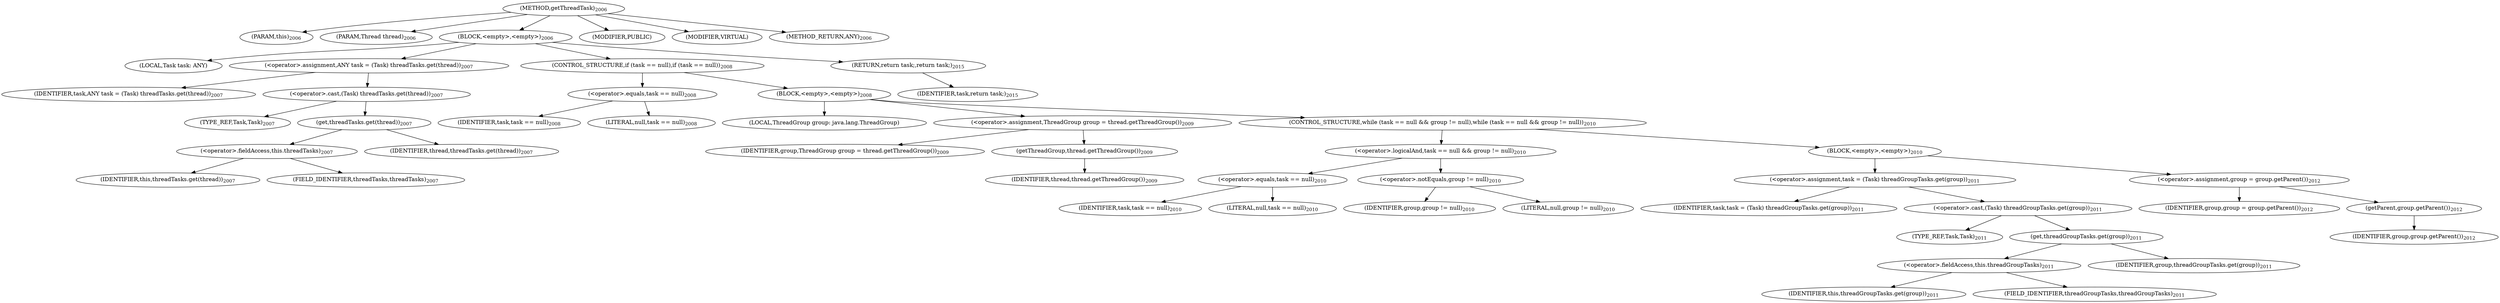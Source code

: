 digraph "getThreadTask" {  
"3163" [label = <(METHOD,getThreadTask)<SUB>2006</SUB>> ]
"3164" [label = <(PARAM,this)<SUB>2006</SUB>> ]
"3165" [label = <(PARAM,Thread thread)<SUB>2006</SUB>> ]
"3166" [label = <(BLOCK,&lt;empty&gt;,&lt;empty&gt;)<SUB>2006</SUB>> ]
"3167" [label = <(LOCAL,Task task: ANY)> ]
"3168" [label = <(&lt;operator&gt;.assignment,ANY task = (Task) threadTasks.get(thread))<SUB>2007</SUB>> ]
"3169" [label = <(IDENTIFIER,task,ANY task = (Task) threadTasks.get(thread))<SUB>2007</SUB>> ]
"3170" [label = <(&lt;operator&gt;.cast,(Task) threadTasks.get(thread))<SUB>2007</SUB>> ]
"3171" [label = <(TYPE_REF,Task,Task)<SUB>2007</SUB>> ]
"3172" [label = <(get,threadTasks.get(thread))<SUB>2007</SUB>> ]
"3173" [label = <(&lt;operator&gt;.fieldAccess,this.threadTasks)<SUB>2007</SUB>> ]
"3174" [label = <(IDENTIFIER,this,threadTasks.get(thread))<SUB>2007</SUB>> ]
"3175" [label = <(FIELD_IDENTIFIER,threadTasks,threadTasks)<SUB>2007</SUB>> ]
"3176" [label = <(IDENTIFIER,thread,threadTasks.get(thread))<SUB>2007</SUB>> ]
"3177" [label = <(CONTROL_STRUCTURE,if (task == null),if (task == null))<SUB>2008</SUB>> ]
"3178" [label = <(&lt;operator&gt;.equals,task == null)<SUB>2008</SUB>> ]
"3179" [label = <(IDENTIFIER,task,task == null)<SUB>2008</SUB>> ]
"3180" [label = <(LITERAL,null,task == null)<SUB>2008</SUB>> ]
"3181" [label = <(BLOCK,&lt;empty&gt;,&lt;empty&gt;)<SUB>2008</SUB>> ]
"3182" [label = <(LOCAL,ThreadGroup group: java.lang.ThreadGroup)> ]
"3183" [label = <(&lt;operator&gt;.assignment,ThreadGroup group = thread.getThreadGroup())<SUB>2009</SUB>> ]
"3184" [label = <(IDENTIFIER,group,ThreadGroup group = thread.getThreadGroup())<SUB>2009</SUB>> ]
"3185" [label = <(getThreadGroup,thread.getThreadGroup())<SUB>2009</SUB>> ]
"3186" [label = <(IDENTIFIER,thread,thread.getThreadGroup())<SUB>2009</SUB>> ]
"3187" [label = <(CONTROL_STRUCTURE,while (task == null &amp;&amp; group != null),while (task == null &amp;&amp; group != null))<SUB>2010</SUB>> ]
"3188" [label = <(&lt;operator&gt;.logicalAnd,task == null &amp;&amp; group != null)<SUB>2010</SUB>> ]
"3189" [label = <(&lt;operator&gt;.equals,task == null)<SUB>2010</SUB>> ]
"3190" [label = <(IDENTIFIER,task,task == null)<SUB>2010</SUB>> ]
"3191" [label = <(LITERAL,null,task == null)<SUB>2010</SUB>> ]
"3192" [label = <(&lt;operator&gt;.notEquals,group != null)<SUB>2010</SUB>> ]
"3193" [label = <(IDENTIFIER,group,group != null)<SUB>2010</SUB>> ]
"3194" [label = <(LITERAL,null,group != null)<SUB>2010</SUB>> ]
"3195" [label = <(BLOCK,&lt;empty&gt;,&lt;empty&gt;)<SUB>2010</SUB>> ]
"3196" [label = <(&lt;operator&gt;.assignment,task = (Task) threadGroupTasks.get(group))<SUB>2011</SUB>> ]
"3197" [label = <(IDENTIFIER,task,task = (Task) threadGroupTasks.get(group))<SUB>2011</SUB>> ]
"3198" [label = <(&lt;operator&gt;.cast,(Task) threadGroupTasks.get(group))<SUB>2011</SUB>> ]
"3199" [label = <(TYPE_REF,Task,Task)<SUB>2011</SUB>> ]
"3200" [label = <(get,threadGroupTasks.get(group))<SUB>2011</SUB>> ]
"3201" [label = <(&lt;operator&gt;.fieldAccess,this.threadGroupTasks)<SUB>2011</SUB>> ]
"3202" [label = <(IDENTIFIER,this,threadGroupTasks.get(group))<SUB>2011</SUB>> ]
"3203" [label = <(FIELD_IDENTIFIER,threadGroupTasks,threadGroupTasks)<SUB>2011</SUB>> ]
"3204" [label = <(IDENTIFIER,group,threadGroupTasks.get(group))<SUB>2011</SUB>> ]
"3205" [label = <(&lt;operator&gt;.assignment,group = group.getParent())<SUB>2012</SUB>> ]
"3206" [label = <(IDENTIFIER,group,group = group.getParent())<SUB>2012</SUB>> ]
"3207" [label = <(getParent,group.getParent())<SUB>2012</SUB>> ]
"3208" [label = <(IDENTIFIER,group,group.getParent())<SUB>2012</SUB>> ]
"3209" [label = <(RETURN,return task;,return task;)<SUB>2015</SUB>> ]
"3210" [label = <(IDENTIFIER,task,return task;)<SUB>2015</SUB>> ]
"3211" [label = <(MODIFIER,PUBLIC)> ]
"3212" [label = <(MODIFIER,VIRTUAL)> ]
"3213" [label = <(METHOD_RETURN,ANY)<SUB>2006</SUB>> ]
  "3163" -> "3164" 
  "3163" -> "3165" 
  "3163" -> "3166" 
  "3163" -> "3211" 
  "3163" -> "3212" 
  "3163" -> "3213" 
  "3166" -> "3167" 
  "3166" -> "3168" 
  "3166" -> "3177" 
  "3166" -> "3209" 
  "3168" -> "3169" 
  "3168" -> "3170" 
  "3170" -> "3171" 
  "3170" -> "3172" 
  "3172" -> "3173" 
  "3172" -> "3176" 
  "3173" -> "3174" 
  "3173" -> "3175" 
  "3177" -> "3178" 
  "3177" -> "3181" 
  "3178" -> "3179" 
  "3178" -> "3180" 
  "3181" -> "3182" 
  "3181" -> "3183" 
  "3181" -> "3187" 
  "3183" -> "3184" 
  "3183" -> "3185" 
  "3185" -> "3186" 
  "3187" -> "3188" 
  "3187" -> "3195" 
  "3188" -> "3189" 
  "3188" -> "3192" 
  "3189" -> "3190" 
  "3189" -> "3191" 
  "3192" -> "3193" 
  "3192" -> "3194" 
  "3195" -> "3196" 
  "3195" -> "3205" 
  "3196" -> "3197" 
  "3196" -> "3198" 
  "3198" -> "3199" 
  "3198" -> "3200" 
  "3200" -> "3201" 
  "3200" -> "3204" 
  "3201" -> "3202" 
  "3201" -> "3203" 
  "3205" -> "3206" 
  "3205" -> "3207" 
  "3207" -> "3208" 
  "3209" -> "3210" 
}
